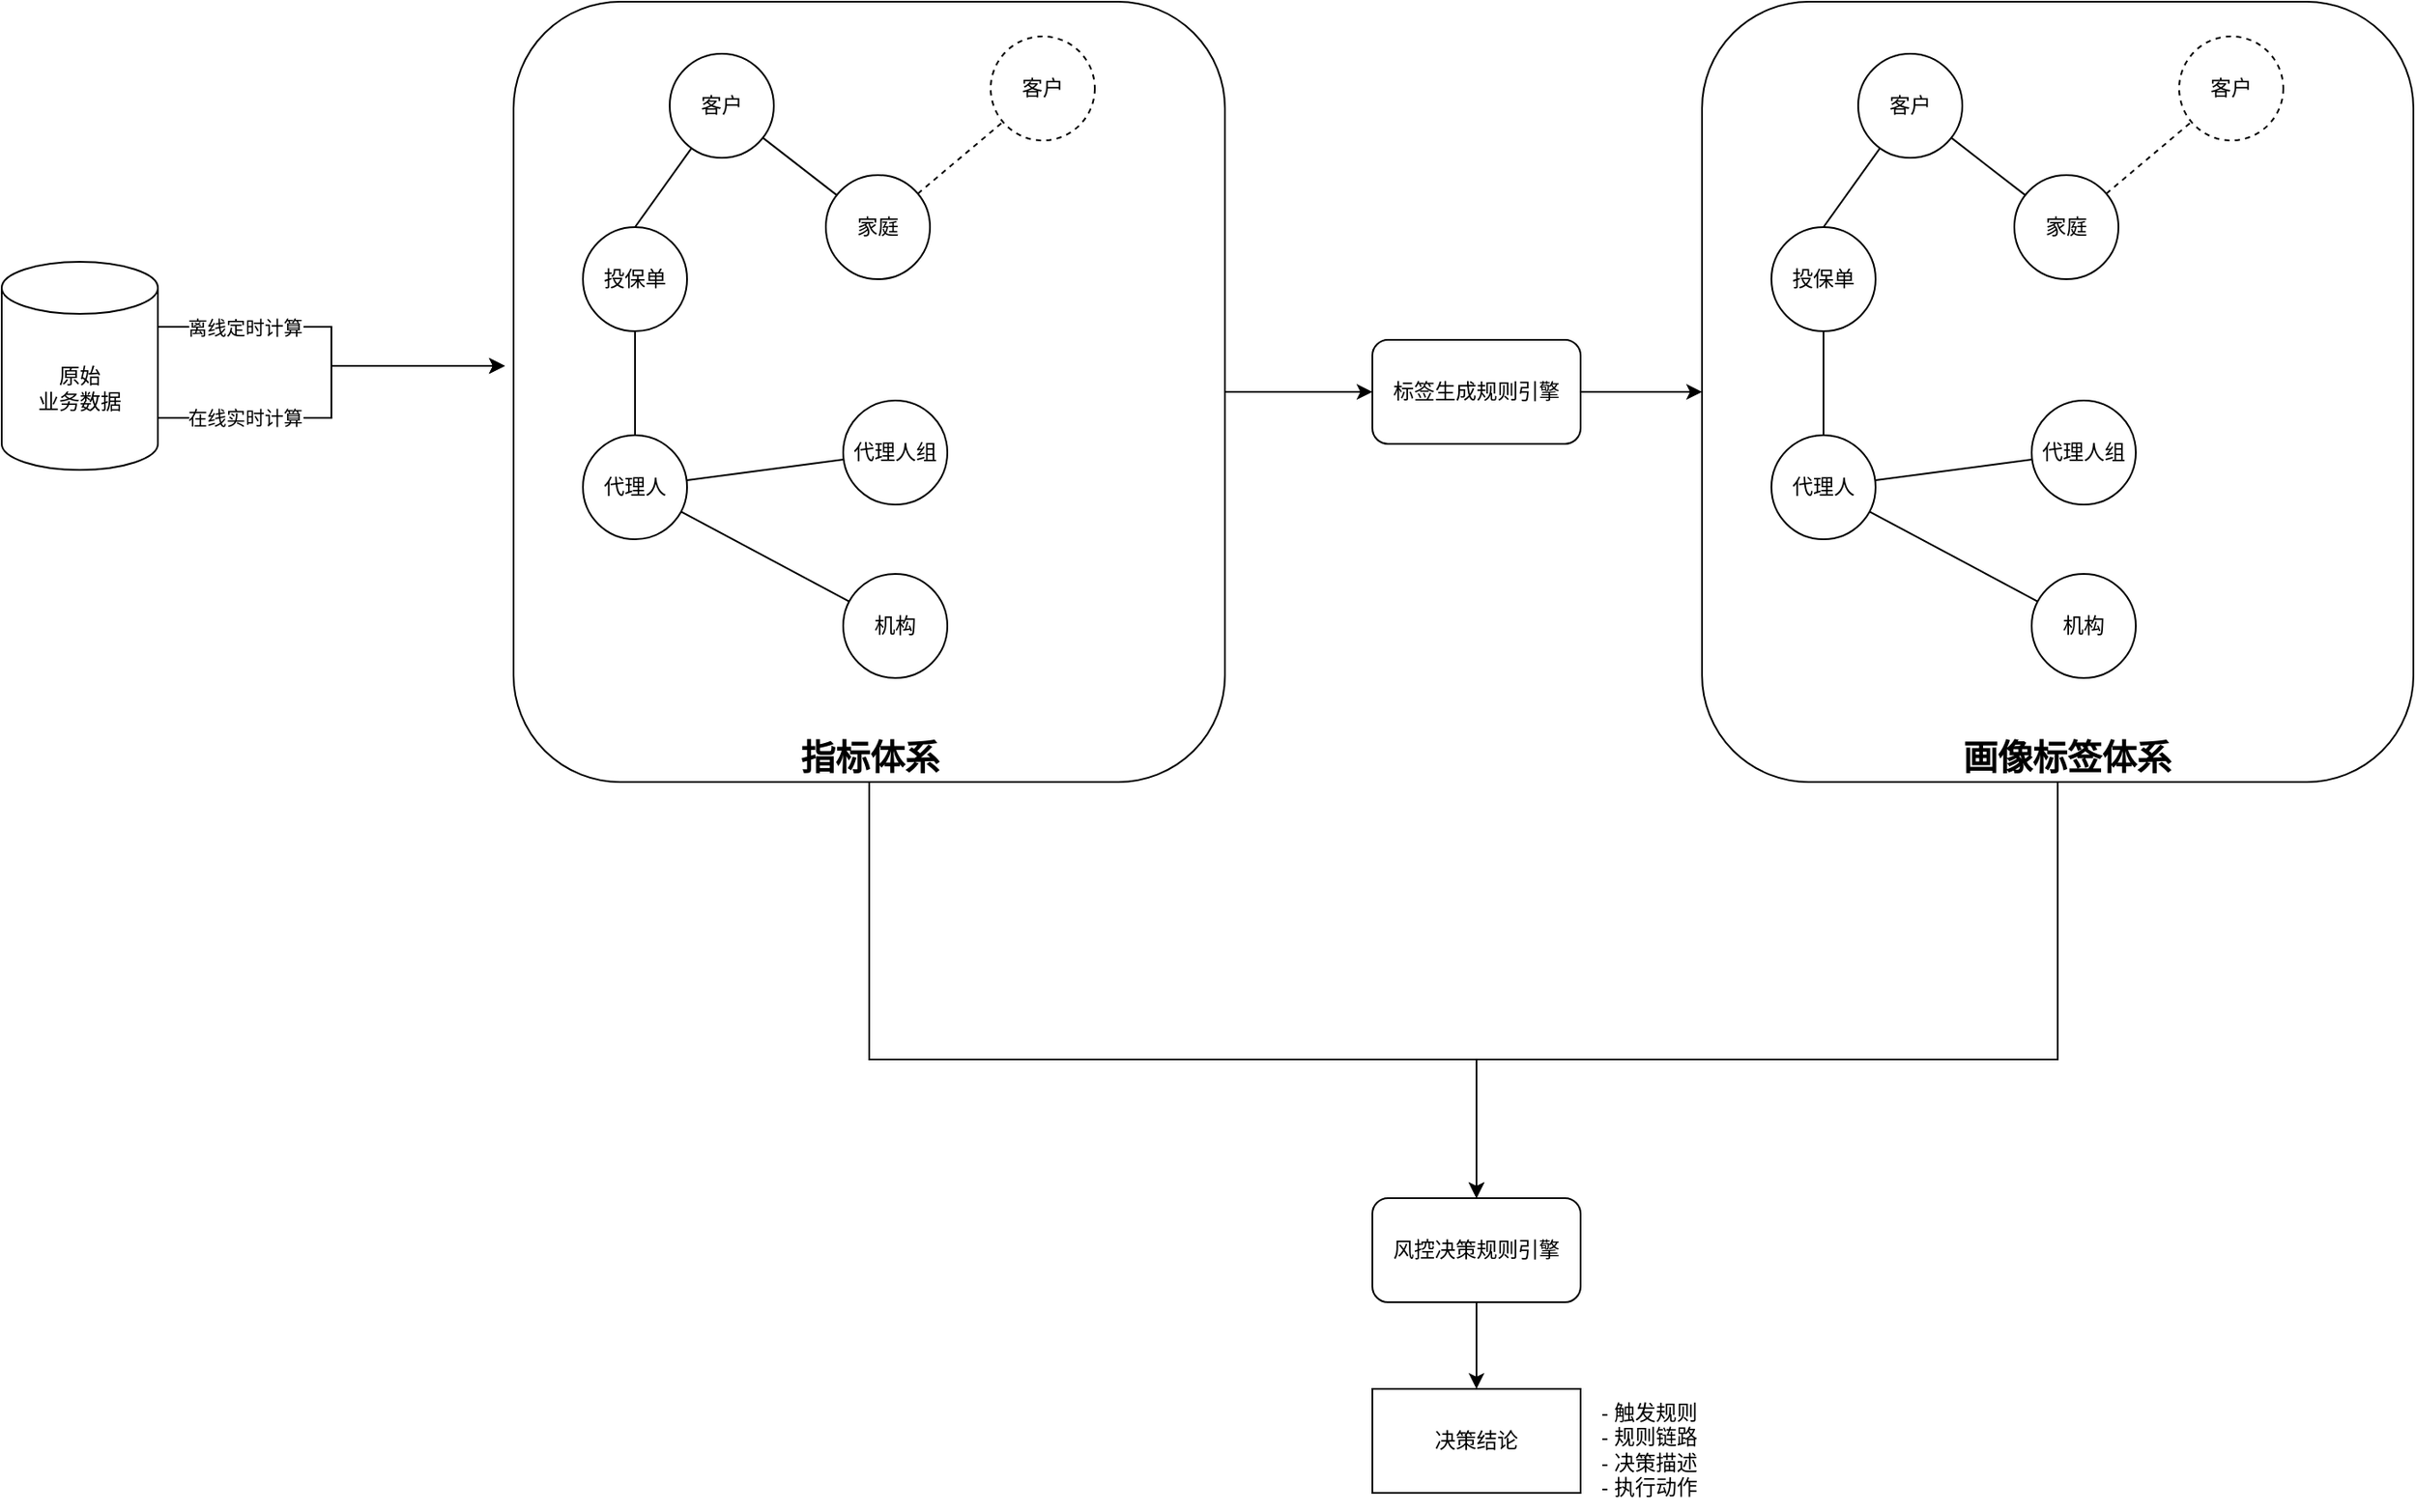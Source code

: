 <mxfile version="23.0.2" type="github">
  <diagram name="Page-1" id="p5EWYLDp4G2Gur9emjvL">
    <mxGraphModel dx="2653" dy="997" grid="1" gridSize="10" guides="1" tooltips="1" connect="1" arrows="1" fold="1" page="1" pageScale="1" pageWidth="850" pageHeight="1100" math="0" shadow="0">
      <root>
        <mxCell id="0" />
        <mxCell id="1" parent="0" />
        <mxCell id="O8SbvKC6dIHrcanPdvxR-3" style="edgeStyle=orthogonalEdgeStyle;rounded=0;orthogonalLoop=1;jettySize=auto;html=1;exitX=1;exitY=0;exitDx=0;exitDy=37.5;exitPerimeter=0;" edge="1" parent="1" source="O8SbvKC6dIHrcanPdvxR-1">
          <mxGeometry relative="1" as="geometry">
            <mxPoint x="10" y="330" as="targetPoint" />
            <Array as="points">
              <mxPoint x="-90" y="308" />
              <mxPoint x="-90" y="330" />
            </Array>
          </mxGeometry>
        </mxCell>
        <mxCell id="O8SbvKC6dIHrcanPdvxR-4" value="离线定时计算" style="edgeLabel;html=1;align=center;verticalAlign=middle;resizable=0;points=[];" vertex="1" connectable="0" parent="O8SbvKC6dIHrcanPdvxR-3">
          <mxGeometry x="-0.24" y="-2" relative="1" as="geometry">
            <mxPoint x="-35" y="-2" as="offset" />
          </mxGeometry>
        </mxCell>
        <mxCell id="O8SbvKC6dIHrcanPdvxR-5" style="edgeStyle=orthogonalEdgeStyle;rounded=0;orthogonalLoop=1;jettySize=auto;html=1;entryX=0;entryY=0.5;entryDx=0;entryDy=0;" edge="1" parent="1" source="O8SbvKC6dIHrcanPdvxR-1">
          <mxGeometry relative="1" as="geometry">
            <mxPoint x="10" y="330" as="targetPoint" />
            <Array as="points">
              <mxPoint x="-90" y="360" />
              <mxPoint x="-90" y="330" />
            </Array>
          </mxGeometry>
        </mxCell>
        <mxCell id="O8SbvKC6dIHrcanPdvxR-6" value="在线实时计算" style="edgeLabel;html=1;align=center;verticalAlign=middle;resizable=0;points=[];" vertex="1" connectable="0" parent="O8SbvKC6dIHrcanPdvxR-5">
          <mxGeometry x="-0.678" y="1" relative="1" as="geometry">
            <mxPoint x="13" y="1" as="offset" />
          </mxGeometry>
        </mxCell>
        <mxCell id="O8SbvKC6dIHrcanPdvxR-1" value="原始&lt;br&gt;业务数据" style="shape=cylinder3;whiteSpace=wrap;html=1;boundedLbl=1;backgroundOutline=1;size=15;" vertex="1" parent="1">
          <mxGeometry x="-280" y="270" width="90" height="120" as="geometry" />
        </mxCell>
        <mxCell id="O8SbvKC6dIHrcanPdvxR-27" value="" style="group" vertex="1" connectable="0" parent="1">
          <mxGeometry x="15" y="120" width="410" height="450" as="geometry" />
        </mxCell>
        <mxCell id="O8SbvKC6dIHrcanPdvxR-25" value="" style="rounded=1;whiteSpace=wrap;html=1;fillColor=none;" vertex="1" parent="O8SbvKC6dIHrcanPdvxR-27">
          <mxGeometry width="410" height="450" as="geometry" />
        </mxCell>
        <mxCell id="O8SbvKC6dIHrcanPdvxR-10" value="投保单" style="ellipse;whiteSpace=wrap;html=1;aspect=fixed;" vertex="1" parent="O8SbvKC6dIHrcanPdvxR-27">
          <mxGeometry x="40" y="130" width="60" height="60" as="geometry" />
        </mxCell>
        <mxCell id="O8SbvKC6dIHrcanPdvxR-18" style="rounded=0;orthogonalLoop=1;jettySize=auto;html=1;entryX=0.5;entryY=0;entryDx=0;entryDy=0;endArrow=none;endFill=0;" edge="1" parent="O8SbvKC6dIHrcanPdvxR-27" source="O8SbvKC6dIHrcanPdvxR-11" target="O8SbvKC6dIHrcanPdvxR-10">
          <mxGeometry relative="1" as="geometry" />
        </mxCell>
        <mxCell id="O8SbvKC6dIHrcanPdvxR-11" value="客户" style="ellipse;whiteSpace=wrap;html=1;aspect=fixed;" vertex="1" parent="O8SbvKC6dIHrcanPdvxR-27">
          <mxGeometry x="90" y="30" width="60" height="60" as="geometry" />
        </mxCell>
        <mxCell id="O8SbvKC6dIHrcanPdvxR-12" value="代理人" style="ellipse;whiteSpace=wrap;html=1;aspect=fixed;" vertex="1" parent="O8SbvKC6dIHrcanPdvxR-27">
          <mxGeometry x="40" y="250" width="60" height="60" as="geometry" />
        </mxCell>
        <mxCell id="O8SbvKC6dIHrcanPdvxR-19" style="rounded=0;orthogonalLoop=1;jettySize=auto;html=1;endArrow=none;endFill=0;" edge="1" parent="O8SbvKC6dIHrcanPdvxR-27" source="O8SbvKC6dIHrcanPdvxR-10" target="O8SbvKC6dIHrcanPdvxR-12">
          <mxGeometry relative="1" as="geometry" />
        </mxCell>
        <mxCell id="O8SbvKC6dIHrcanPdvxR-13" value="代理人组" style="ellipse;whiteSpace=wrap;html=1;aspect=fixed;" vertex="1" parent="O8SbvKC6dIHrcanPdvxR-27">
          <mxGeometry x="190" y="230" width="60" height="60" as="geometry" />
        </mxCell>
        <mxCell id="O8SbvKC6dIHrcanPdvxR-20" style="rounded=0;orthogonalLoop=1;jettySize=auto;html=1;endArrow=none;endFill=0;" edge="1" parent="O8SbvKC6dIHrcanPdvxR-27" source="O8SbvKC6dIHrcanPdvxR-12" target="O8SbvKC6dIHrcanPdvxR-13">
          <mxGeometry relative="1" as="geometry" />
        </mxCell>
        <mxCell id="O8SbvKC6dIHrcanPdvxR-15" value="家庭" style="ellipse;whiteSpace=wrap;html=1;aspect=fixed;" vertex="1" parent="O8SbvKC6dIHrcanPdvxR-27">
          <mxGeometry x="180" y="100" width="60" height="60" as="geometry" />
        </mxCell>
        <mxCell id="O8SbvKC6dIHrcanPdvxR-16" style="rounded=0;orthogonalLoop=1;jettySize=auto;html=1;endArrow=none;endFill=0;" edge="1" parent="O8SbvKC6dIHrcanPdvxR-27" source="O8SbvKC6dIHrcanPdvxR-11" target="O8SbvKC6dIHrcanPdvxR-15">
          <mxGeometry relative="1" as="geometry" />
        </mxCell>
        <mxCell id="O8SbvKC6dIHrcanPdvxR-21" value="机构" style="ellipse;whiteSpace=wrap;html=1;aspect=fixed;" vertex="1" parent="O8SbvKC6dIHrcanPdvxR-27">
          <mxGeometry x="190" y="330" width="60" height="60" as="geometry" />
        </mxCell>
        <mxCell id="O8SbvKC6dIHrcanPdvxR-24" style="rounded=0;orthogonalLoop=1;jettySize=auto;html=1;endArrow=none;endFill=0;" edge="1" parent="O8SbvKC6dIHrcanPdvxR-27" source="O8SbvKC6dIHrcanPdvxR-12" target="O8SbvKC6dIHrcanPdvxR-21">
          <mxGeometry relative="1" as="geometry" />
        </mxCell>
        <mxCell id="O8SbvKC6dIHrcanPdvxR-22" value="客户" style="ellipse;whiteSpace=wrap;html=1;aspect=fixed;dashed=1;" vertex="1" parent="O8SbvKC6dIHrcanPdvxR-27">
          <mxGeometry x="275" y="20" width="60" height="60" as="geometry" />
        </mxCell>
        <mxCell id="O8SbvKC6dIHrcanPdvxR-23" style="rounded=0;orthogonalLoop=1;jettySize=auto;html=1;endArrow=none;endFill=0;dashed=1;" edge="1" parent="O8SbvKC6dIHrcanPdvxR-27" source="O8SbvKC6dIHrcanPdvxR-15" target="O8SbvKC6dIHrcanPdvxR-22">
          <mxGeometry relative="1" as="geometry" />
        </mxCell>
        <mxCell id="O8SbvKC6dIHrcanPdvxR-26" value="&lt;b&gt;指标体系&lt;/b&gt;" style="text;html=1;strokeColor=none;fillColor=none;align=center;verticalAlign=middle;whiteSpace=wrap;rounded=0;fontSize=20;" vertex="1" parent="O8SbvKC6dIHrcanPdvxR-27">
          <mxGeometry x="147.5" y="420" width="115" height="30" as="geometry" />
        </mxCell>
        <mxCell id="O8SbvKC6dIHrcanPdvxR-28" value="" style="group" vertex="1" connectable="0" parent="1">
          <mxGeometry x="700" y="120" width="410" height="450" as="geometry" />
        </mxCell>
        <mxCell id="O8SbvKC6dIHrcanPdvxR-29" value="" style="rounded=1;whiteSpace=wrap;html=1;fillColor=none;" vertex="1" parent="O8SbvKC6dIHrcanPdvxR-28">
          <mxGeometry width="410" height="450" as="geometry" />
        </mxCell>
        <mxCell id="O8SbvKC6dIHrcanPdvxR-30" value="投保单" style="ellipse;whiteSpace=wrap;html=1;aspect=fixed;" vertex="1" parent="O8SbvKC6dIHrcanPdvxR-28">
          <mxGeometry x="40" y="130" width="60" height="60" as="geometry" />
        </mxCell>
        <mxCell id="O8SbvKC6dIHrcanPdvxR-31" style="rounded=0;orthogonalLoop=1;jettySize=auto;html=1;entryX=0.5;entryY=0;entryDx=0;entryDy=0;endArrow=none;endFill=0;" edge="1" parent="O8SbvKC6dIHrcanPdvxR-28" source="O8SbvKC6dIHrcanPdvxR-32" target="O8SbvKC6dIHrcanPdvxR-30">
          <mxGeometry relative="1" as="geometry" />
        </mxCell>
        <mxCell id="O8SbvKC6dIHrcanPdvxR-32" value="客户" style="ellipse;whiteSpace=wrap;html=1;aspect=fixed;" vertex="1" parent="O8SbvKC6dIHrcanPdvxR-28">
          <mxGeometry x="90" y="30" width="60" height="60" as="geometry" />
        </mxCell>
        <mxCell id="O8SbvKC6dIHrcanPdvxR-33" value="代理人" style="ellipse;whiteSpace=wrap;html=1;aspect=fixed;" vertex="1" parent="O8SbvKC6dIHrcanPdvxR-28">
          <mxGeometry x="40" y="250" width="60" height="60" as="geometry" />
        </mxCell>
        <mxCell id="O8SbvKC6dIHrcanPdvxR-34" style="rounded=0;orthogonalLoop=1;jettySize=auto;html=1;endArrow=none;endFill=0;" edge="1" parent="O8SbvKC6dIHrcanPdvxR-28" source="O8SbvKC6dIHrcanPdvxR-30" target="O8SbvKC6dIHrcanPdvxR-33">
          <mxGeometry relative="1" as="geometry" />
        </mxCell>
        <mxCell id="O8SbvKC6dIHrcanPdvxR-35" value="代理人组" style="ellipse;whiteSpace=wrap;html=1;aspect=fixed;" vertex="1" parent="O8SbvKC6dIHrcanPdvxR-28">
          <mxGeometry x="190" y="230" width="60" height="60" as="geometry" />
        </mxCell>
        <mxCell id="O8SbvKC6dIHrcanPdvxR-36" style="rounded=0;orthogonalLoop=1;jettySize=auto;html=1;endArrow=none;endFill=0;" edge="1" parent="O8SbvKC6dIHrcanPdvxR-28" source="O8SbvKC6dIHrcanPdvxR-33" target="O8SbvKC6dIHrcanPdvxR-35">
          <mxGeometry relative="1" as="geometry" />
        </mxCell>
        <mxCell id="O8SbvKC6dIHrcanPdvxR-37" value="家庭" style="ellipse;whiteSpace=wrap;html=1;aspect=fixed;" vertex="1" parent="O8SbvKC6dIHrcanPdvxR-28">
          <mxGeometry x="180" y="100" width="60" height="60" as="geometry" />
        </mxCell>
        <mxCell id="O8SbvKC6dIHrcanPdvxR-38" style="rounded=0;orthogonalLoop=1;jettySize=auto;html=1;endArrow=none;endFill=0;" edge="1" parent="O8SbvKC6dIHrcanPdvxR-28" source="O8SbvKC6dIHrcanPdvxR-32" target="O8SbvKC6dIHrcanPdvxR-37">
          <mxGeometry relative="1" as="geometry" />
        </mxCell>
        <mxCell id="O8SbvKC6dIHrcanPdvxR-39" value="机构" style="ellipse;whiteSpace=wrap;html=1;aspect=fixed;" vertex="1" parent="O8SbvKC6dIHrcanPdvxR-28">
          <mxGeometry x="190" y="330" width="60" height="60" as="geometry" />
        </mxCell>
        <mxCell id="O8SbvKC6dIHrcanPdvxR-40" style="rounded=0;orthogonalLoop=1;jettySize=auto;html=1;endArrow=none;endFill=0;" edge="1" parent="O8SbvKC6dIHrcanPdvxR-28" source="O8SbvKC6dIHrcanPdvxR-33" target="O8SbvKC6dIHrcanPdvxR-39">
          <mxGeometry relative="1" as="geometry" />
        </mxCell>
        <mxCell id="O8SbvKC6dIHrcanPdvxR-41" value="客户" style="ellipse;whiteSpace=wrap;html=1;aspect=fixed;dashed=1;" vertex="1" parent="O8SbvKC6dIHrcanPdvxR-28">
          <mxGeometry x="275" y="20" width="60" height="60" as="geometry" />
        </mxCell>
        <mxCell id="O8SbvKC6dIHrcanPdvxR-42" style="rounded=0;orthogonalLoop=1;jettySize=auto;html=1;endArrow=none;endFill=0;dashed=1;" edge="1" parent="O8SbvKC6dIHrcanPdvxR-28" source="O8SbvKC6dIHrcanPdvxR-37" target="O8SbvKC6dIHrcanPdvxR-41">
          <mxGeometry relative="1" as="geometry" />
        </mxCell>
        <mxCell id="O8SbvKC6dIHrcanPdvxR-43" value="&lt;b&gt;画像标签体系&lt;/b&gt;" style="text;html=1;strokeColor=none;fillColor=none;align=center;verticalAlign=middle;whiteSpace=wrap;rounded=0;fontSize=20;" vertex="1" parent="O8SbvKC6dIHrcanPdvxR-28">
          <mxGeometry x="138.75" y="420" width="142.5" height="30" as="geometry" />
        </mxCell>
        <mxCell id="O8SbvKC6dIHrcanPdvxR-46" style="edgeStyle=orthogonalEdgeStyle;rounded=0;orthogonalLoop=1;jettySize=auto;html=1;" edge="1" parent="1" source="O8SbvKC6dIHrcanPdvxR-44" target="O8SbvKC6dIHrcanPdvxR-29">
          <mxGeometry relative="1" as="geometry" />
        </mxCell>
        <mxCell id="O8SbvKC6dIHrcanPdvxR-44" value="标签生成规则引擎" style="rounded=1;whiteSpace=wrap;html=1;" vertex="1" parent="1">
          <mxGeometry x="510" y="315" width="120" height="60" as="geometry" />
        </mxCell>
        <mxCell id="O8SbvKC6dIHrcanPdvxR-45" style="edgeStyle=orthogonalEdgeStyle;rounded=0;orthogonalLoop=1;jettySize=auto;html=1;" edge="1" parent="1" source="O8SbvKC6dIHrcanPdvxR-25" target="O8SbvKC6dIHrcanPdvxR-44">
          <mxGeometry relative="1" as="geometry" />
        </mxCell>
        <mxCell id="O8SbvKC6dIHrcanPdvxR-55" style="edgeStyle=orthogonalEdgeStyle;rounded=0;orthogonalLoop=1;jettySize=auto;html=1;entryX=0.5;entryY=0;entryDx=0;entryDy=0;" edge="1" parent="1" source="O8SbvKC6dIHrcanPdvxR-47" target="O8SbvKC6dIHrcanPdvxR-54">
          <mxGeometry relative="1" as="geometry" />
        </mxCell>
        <mxCell id="O8SbvKC6dIHrcanPdvxR-47" value="风控决策规则引擎" style="rounded=1;whiteSpace=wrap;html=1;" vertex="1" parent="1">
          <mxGeometry x="510" y="810" width="120" height="60" as="geometry" />
        </mxCell>
        <mxCell id="O8SbvKC6dIHrcanPdvxR-48" style="edgeStyle=orthogonalEdgeStyle;rounded=0;orthogonalLoop=1;jettySize=auto;html=1;" edge="1" parent="1" source="O8SbvKC6dIHrcanPdvxR-25" target="O8SbvKC6dIHrcanPdvxR-47">
          <mxGeometry relative="1" as="geometry">
            <Array as="points">
              <mxPoint x="220" y="730" />
              <mxPoint x="570" y="730" />
            </Array>
          </mxGeometry>
        </mxCell>
        <mxCell id="O8SbvKC6dIHrcanPdvxR-49" style="edgeStyle=orthogonalEdgeStyle;rounded=0;orthogonalLoop=1;jettySize=auto;html=1;entryX=0.5;entryY=0;entryDx=0;entryDy=0;" edge="1" parent="1" source="O8SbvKC6dIHrcanPdvxR-29" target="O8SbvKC6dIHrcanPdvxR-47">
          <mxGeometry relative="1" as="geometry">
            <mxPoint x="570" y="750" as="targetPoint" />
            <Array as="points">
              <mxPoint x="905" y="730" />
              <mxPoint x="570" y="730" />
            </Array>
          </mxGeometry>
        </mxCell>
        <mxCell id="O8SbvKC6dIHrcanPdvxR-54" value="决策结论" style="rounded=0;whiteSpace=wrap;html=1;" vertex="1" parent="1">
          <mxGeometry x="510" y="920" width="120" height="60" as="geometry" />
        </mxCell>
        <mxCell id="O8SbvKC6dIHrcanPdvxR-56" value="- 触发规则&lt;br&gt;- 规则链路&lt;br&gt;- 决策描述&lt;br&gt;- 执行动作" style="text;html=1;strokeColor=none;fillColor=none;align=left;verticalAlign=middle;whiteSpace=wrap;rounded=0;" vertex="1" parent="1">
          <mxGeometry x="640" y="920" width="70" height="70" as="geometry" />
        </mxCell>
      </root>
    </mxGraphModel>
  </diagram>
</mxfile>
